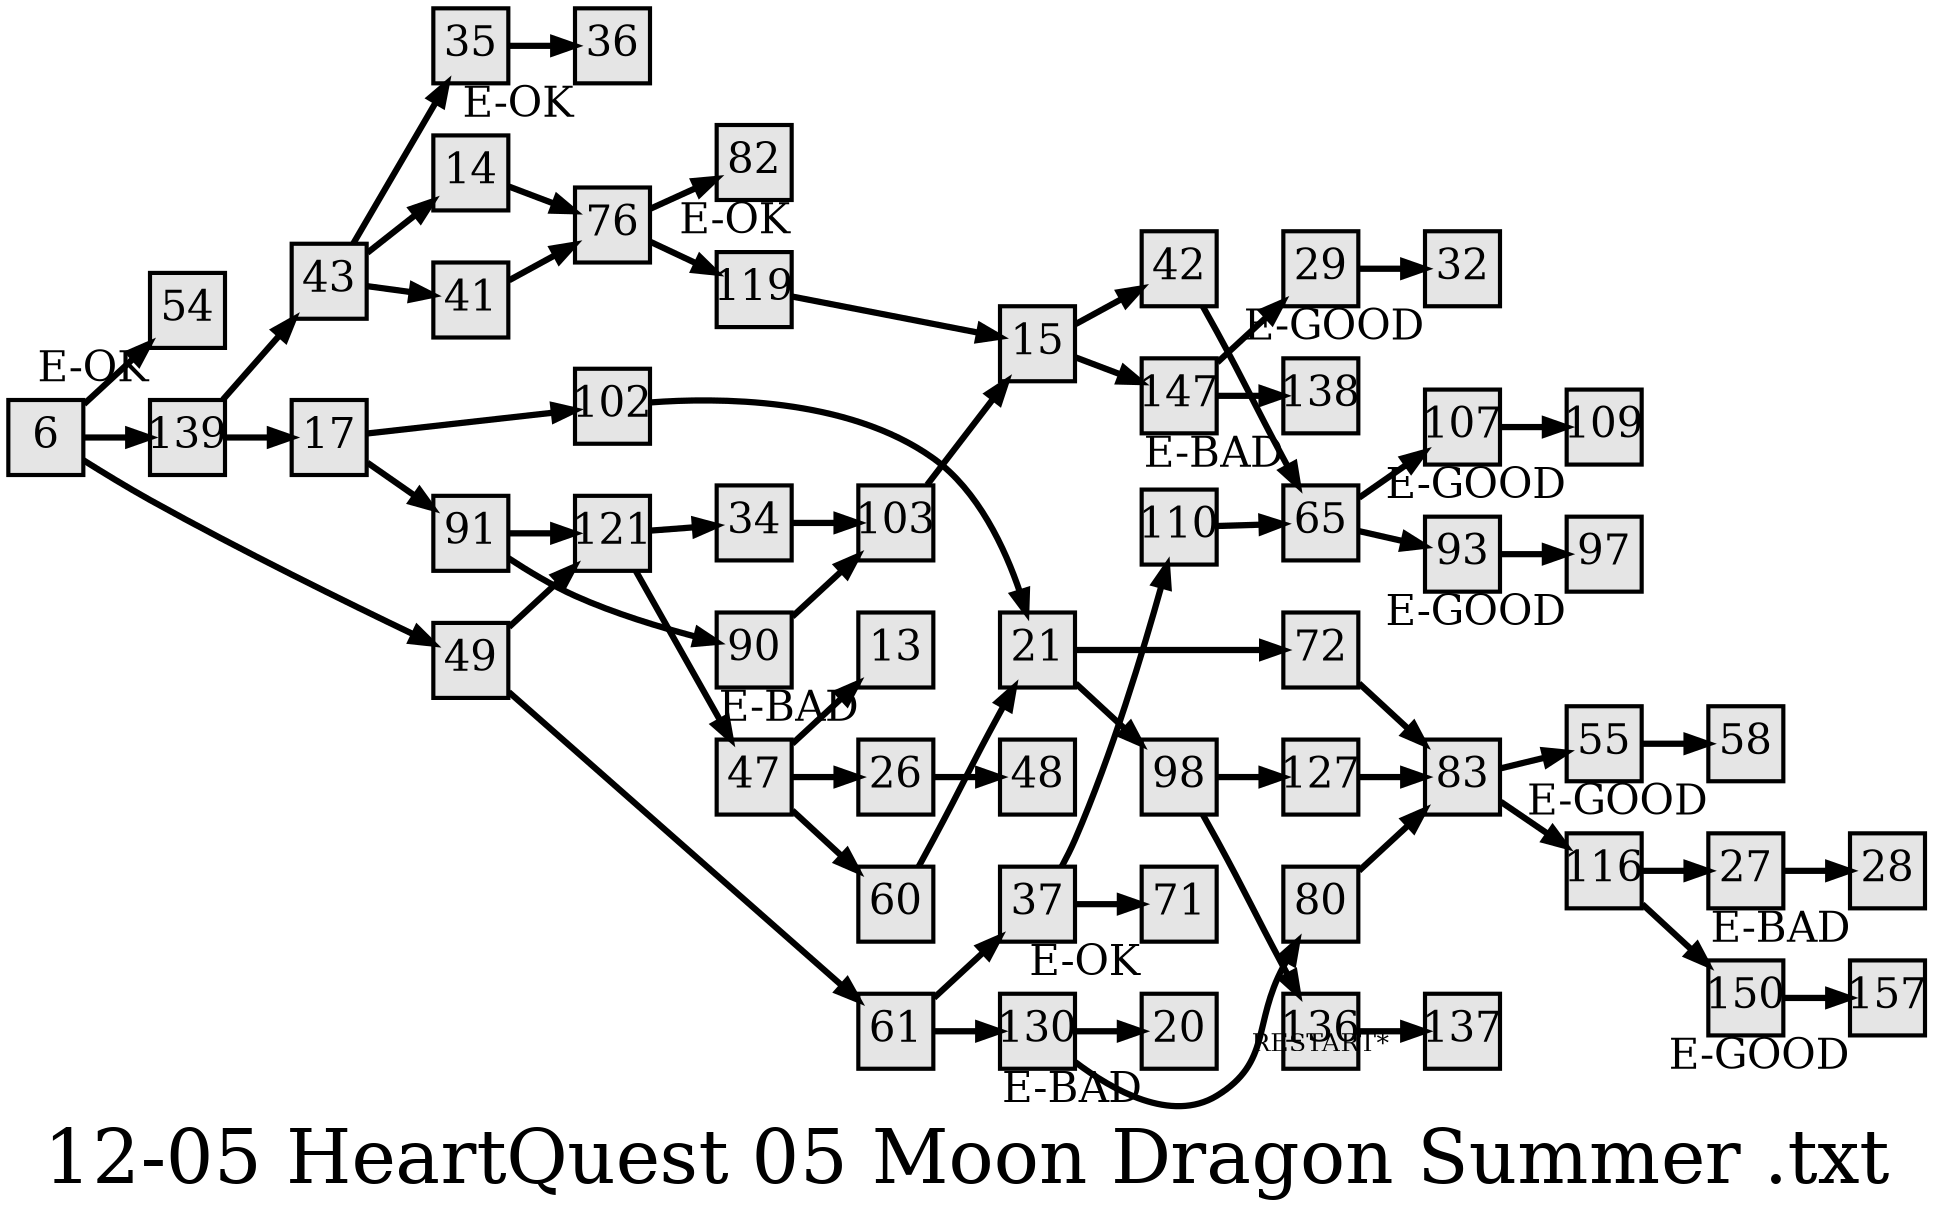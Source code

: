 digraph g{
  graph [ label="12-05 HeartQuest 05 Moon Dragon Summer .txt" rankdir=LR, ordering=out, fontsize=36, nodesep="0.35", ranksep="0.45"];
  node  [shape=rect, penwidth=2, fontsize=20, style=filled, fillcolor=grey90, margin="0,0", labelfloat=true, regular=true, fixedsize=true];
  edge  [labelfloat=true, penwidth=3, fontsize=12];
  6 -> 54;
  6 -> 139;
  6 -> 49;
  13	[ xlabel="E-BAD" ];
  14 -> 76;
  15 -> 42;
  15 -> 147;
  17 -> 102;
  17 -> 91;
  20	[ xlabel="E-BAD" ];
  21 -> 72;
  21 -> 98;
  26 -> 48;
  27 -> 28;
  28	[ xlabel="E-BAD" ];
  29 -> 32;
  32	[ xlabel="E-GOOD" ];
  34 -> 103;
  35 -> 36;
  36	[ xlabel="E-OK" ];
  37 -> 110;
  37 -> 71;
  41 -> 76;
  42 -> 65;
  43 -> 35;
  43 -> 14;
  43 -> 41;
  47 -> 13;
  47 -> 26;
  47 -> 60;
  49 -> 121;
  49 -> 61;
  54	[ xlabel="E-OK" ];
  55 -> 58;
  58	[ xlabel="E-GOOD" ];
  60 -> 21;
  61 -> 37;
  61 -> 130;
  65 -> 107;
  65 -> 93;
  71	[ xlabel="E-OK" ];
  72 -> 83;
  76 -> 119;
  76 -> 82;
  80 -> 83;
  82	[ xlabel="E-OK" ];
  83 -> 55;
  83 -> 116;
  90 -> 103;
  91 -> 121;
  91 -> 90;
  93 -> 97;
  97	[ xlabel="E-GOOD" ];
  98 -> 127;
  98 -> 136;
  102 -> 21;
  103 -> 15;
  107 -> 109;
  109	[ xlabel="E-GOOD" ];
  110 -> 65;
  116 -> 27;
  116 -> 150;
  119 -> 15;
  121 -> 34;
  121 -> 47;
  127 -> 83;
  130 -> 20;
  130 -> 80;
  136 -> 137	[ xlabel="RESTART*" ];
  138	[ xlabel="E-BAD" ];
  139 -> 43;
  139 -> 17;
  147 -> 29;
  147 -> 138;
  150 -> 157;
  157	[ xlabel="E-GOOD" ];
}

